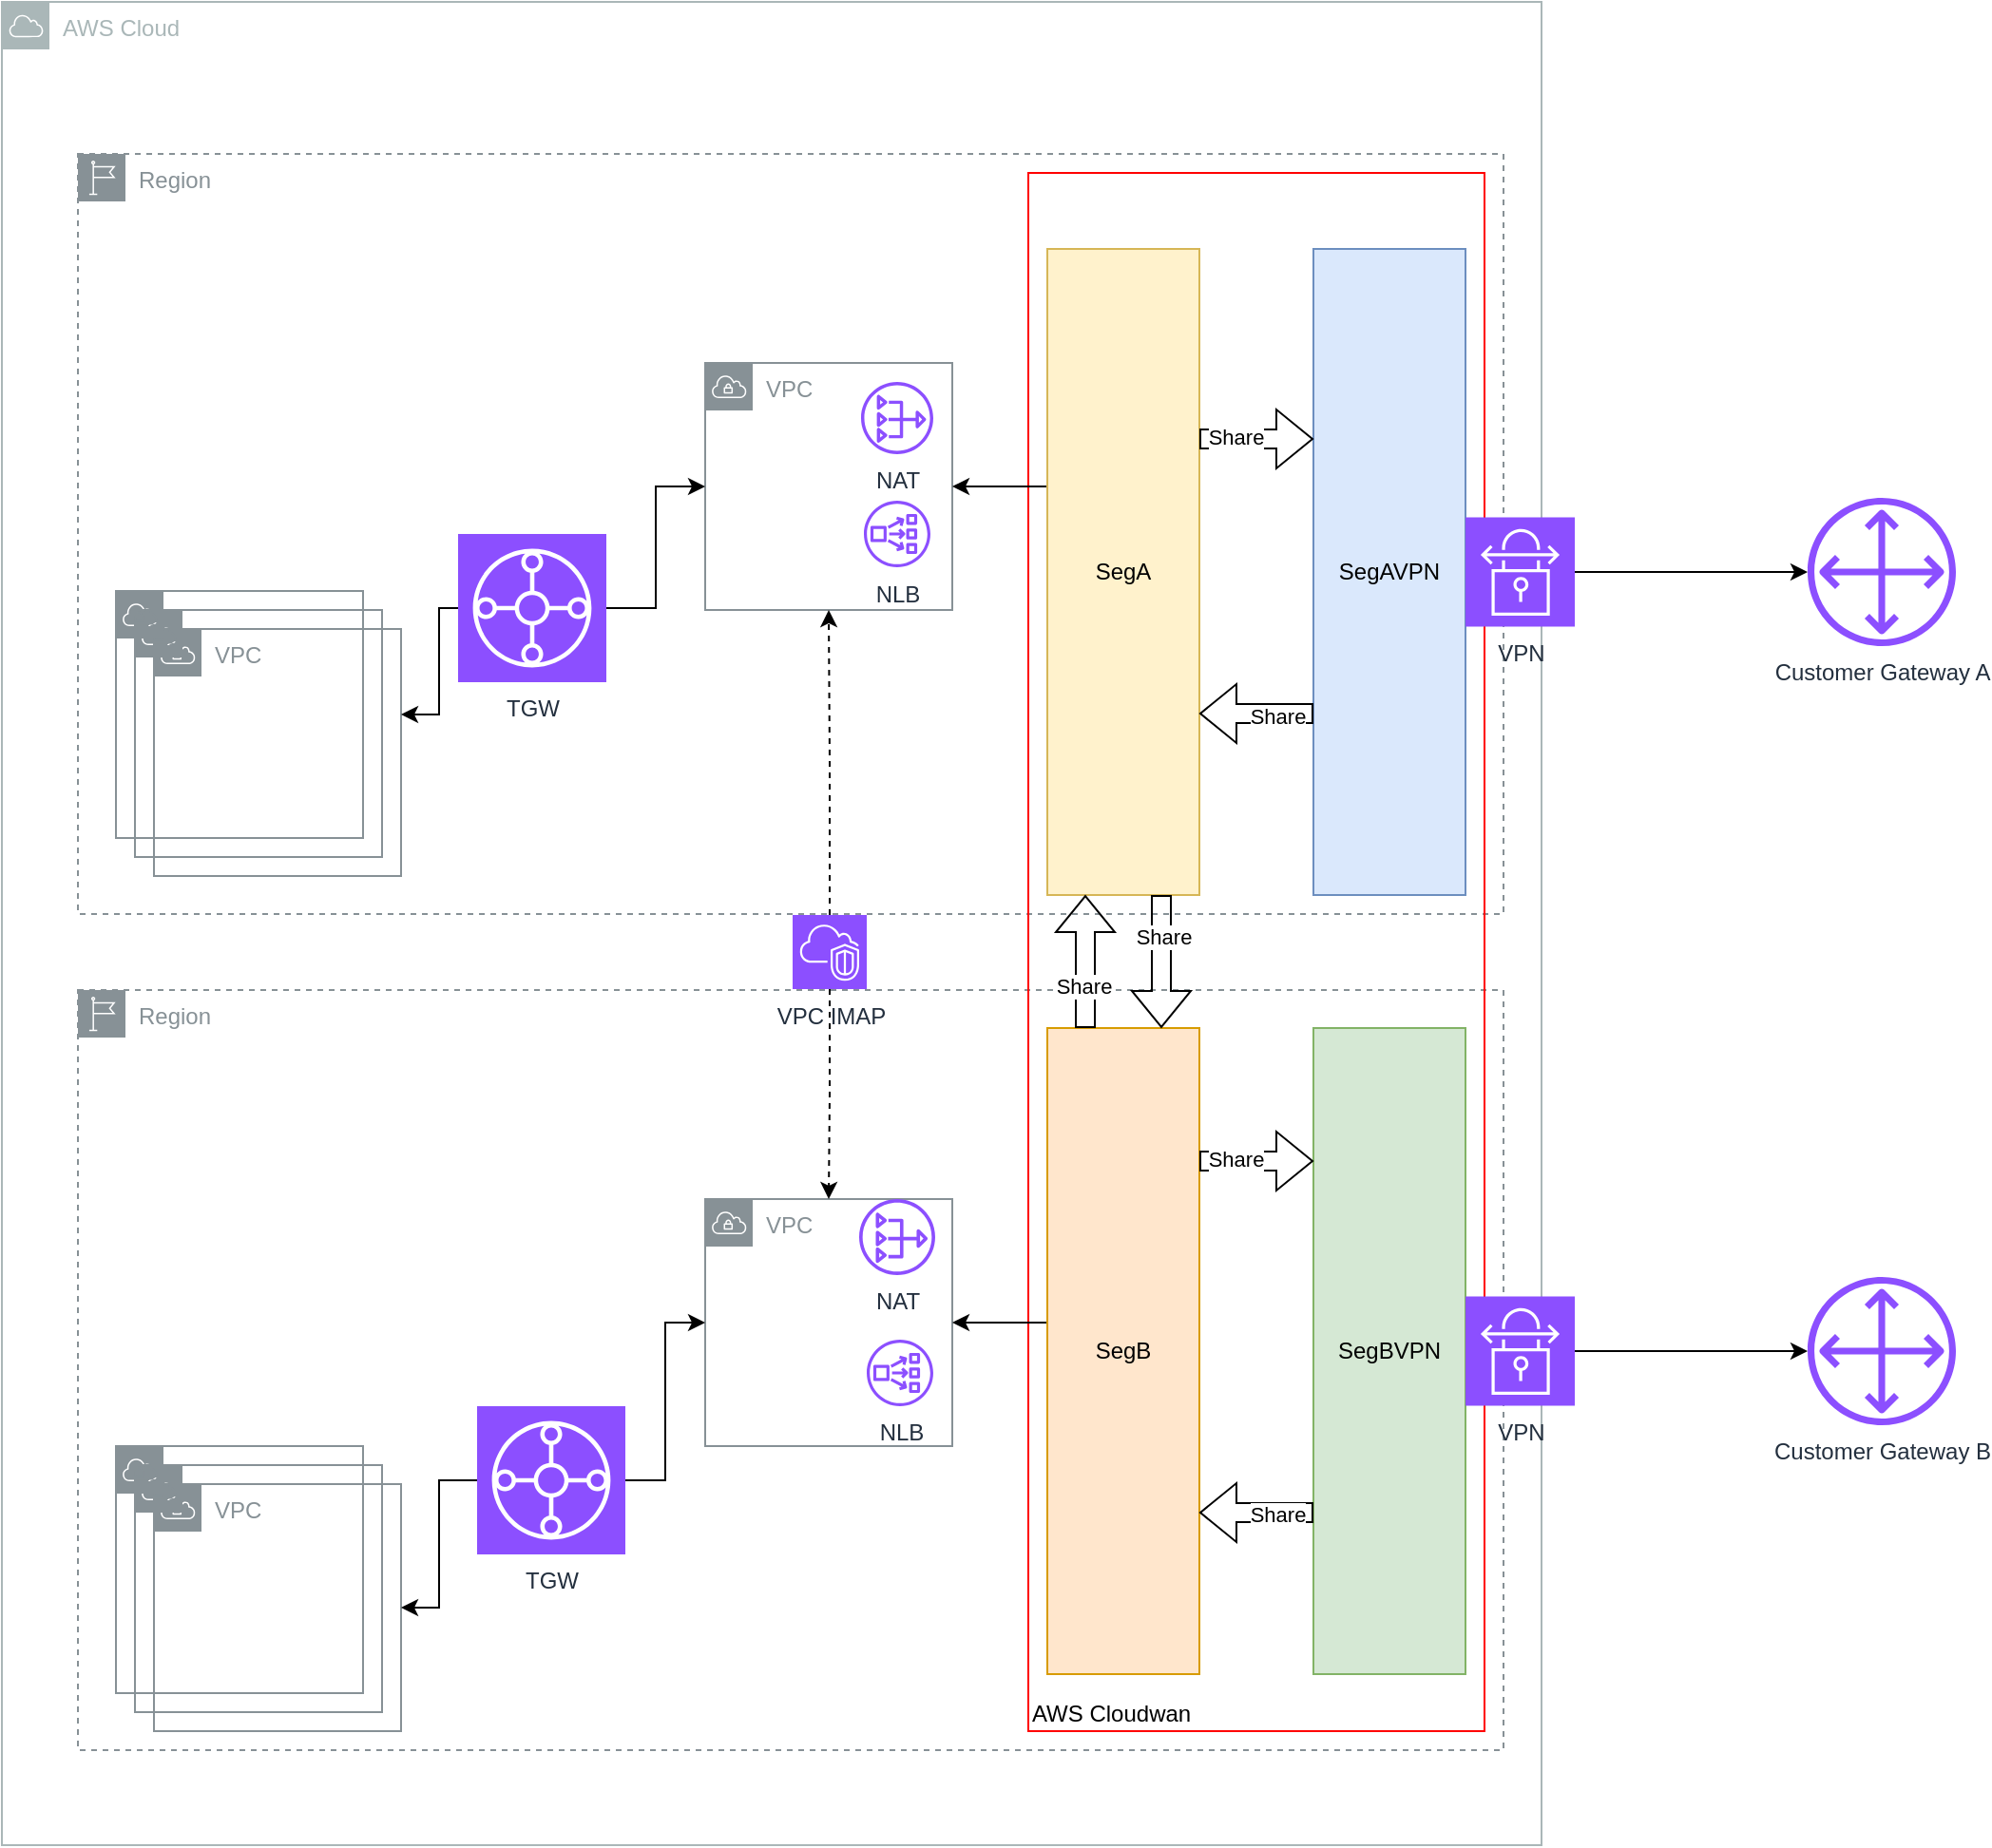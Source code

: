 <mxfile version="21.7.4" type="device" pages="5">
  <diagram name="Page-1" id="LH-2QtWnMyEiQfE1eo19">
    <mxGraphModel dx="3354" dy="1902" grid="1" gridSize="10" guides="1" tooltips="1" connect="1" arrows="1" fold="1" page="1" pageScale="1" pageWidth="1654" pageHeight="1169" math="0" shadow="0">
      <root>
        <mxCell id="0" />
        <mxCell id="1" parent="0" />
        <mxCell id="suPIvJtQvKfvRBgl1SGr-1" value="AWS Cloud" style="sketch=0;outlineConnect=0;gradientColor=none;html=1;whiteSpace=wrap;fontSize=12;fontStyle=0;shape=mxgraph.aws4.group;grIcon=mxgraph.aws4.group_aws_cloud;strokeColor=#AAB7B8;fillColor=none;verticalAlign=top;align=left;spacingLeft=30;fontColor=#AAB7B8;dashed=0;" parent="1" vertex="1">
          <mxGeometry x="120" y="120" width="810" height="970" as="geometry" />
        </mxCell>
        <mxCell id="suPIvJtQvKfvRBgl1SGr-2" value="Region" style="sketch=0;outlineConnect=0;gradientColor=none;html=1;whiteSpace=wrap;fontSize=12;fontStyle=0;shape=mxgraph.aws4.group;grIcon=mxgraph.aws4.group_region;strokeColor=#879196;fillColor=none;verticalAlign=top;align=left;spacingLeft=30;fontColor=#879196;dashed=1;" parent="1" vertex="1">
          <mxGeometry x="160" y="200" width="750" height="400" as="geometry" />
        </mxCell>
        <mxCell id="suPIvJtQvKfvRBgl1SGr-3" value="Region" style="sketch=0;outlineConnect=0;gradientColor=none;html=1;whiteSpace=wrap;fontSize=12;fontStyle=0;shape=mxgraph.aws4.group;grIcon=mxgraph.aws4.group_region;strokeColor=#879196;fillColor=none;verticalAlign=top;align=left;spacingLeft=30;fontColor=#879196;dashed=1;" parent="1" vertex="1">
          <mxGeometry x="160" y="640" width="750" height="400" as="geometry" />
        </mxCell>
        <mxCell id="suPIvJtQvKfvRBgl1SGr-9" value="VPC" style="sketch=0;outlineConnect=0;gradientColor=none;html=1;whiteSpace=wrap;fontSize=12;fontStyle=0;shape=mxgraph.aws4.group;grIcon=mxgraph.aws4.group_vpc;strokeColor=#879196;fillColor=none;verticalAlign=top;align=left;spacingLeft=30;fontColor=#879196;dashed=0;" parent="1" vertex="1">
          <mxGeometry x="200" y="450" width="130" height="130" as="geometry" />
        </mxCell>
        <mxCell id="suPIvJtQvKfvRBgl1SGr-10" value="" style="sketch=0;outlineConnect=0;gradientColor=none;html=1;whiteSpace=wrap;fontSize=12;fontStyle=0;shape=mxgraph.aws4.group;grIcon=mxgraph.aws4.group_vpc;strokeColor=#879196;fillColor=none;verticalAlign=top;align=left;spacingLeft=30;fontColor=#879196;dashed=0;" parent="1" vertex="1">
          <mxGeometry x="190" y="440" width="130" height="130" as="geometry" />
        </mxCell>
        <mxCell id="suPIvJtQvKfvRBgl1SGr-11" value="" style="sketch=0;outlineConnect=0;gradientColor=none;html=1;whiteSpace=wrap;fontSize=12;fontStyle=0;shape=mxgraph.aws4.group;grIcon=mxgraph.aws4.group_vpc;strokeColor=#879196;fillColor=none;verticalAlign=top;align=left;spacingLeft=30;fontColor=#879196;dashed=0;" parent="1" vertex="1">
          <mxGeometry x="180" y="430" width="130" height="130" as="geometry" />
        </mxCell>
        <mxCell id="suPIvJtQvKfvRBgl1SGr-12" value="VPC" style="sketch=0;outlineConnect=0;gradientColor=none;html=1;whiteSpace=wrap;fontSize=12;fontStyle=0;shape=mxgraph.aws4.group;grIcon=mxgraph.aws4.group_vpc;strokeColor=#879196;fillColor=none;verticalAlign=top;align=left;spacingLeft=30;fontColor=#879196;dashed=0;" parent="1" vertex="1">
          <mxGeometry x="200" y="900" width="130" height="130" as="geometry" />
        </mxCell>
        <mxCell id="suPIvJtQvKfvRBgl1SGr-13" value="" style="sketch=0;outlineConnect=0;gradientColor=none;html=1;whiteSpace=wrap;fontSize=12;fontStyle=0;shape=mxgraph.aws4.group;grIcon=mxgraph.aws4.group_vpc;strokeColor=#879196;fillColor=none;verticalAlign=top;align=left;spacingLeft=30;fontColor=#879196;dashed=0;" parent="1" vertex="1">
          <mxGeometry x="190" y="890" width="130" height="130" as="geometry" />
        </mxCell>
        <mxCell id="suPIvJtQvKfvRBgl1SGr-14" value="" style="sketch=0;outlineConnect=0;gradientColor=none;html=1;whiteSpace=wrap;fontSize=12;fontStyle=0;shape=mxgraph.aws4.group;grIcon=mxgraph.aws4.group_vpc;strokeColor=#879196;fillColor=none;verticalAlign=top;align=left;spacingLeft=30;fontColor=#879196;dashed=0;" parent="1" vertex="1">
          <mxGeometry x="180" y="880" width="130" height="130" as="geometry" />
        </mxCell>
        <mxCell id="suPIvJtQvKfvRBgl1SGr-16" value="VPC" style="sketch=0;outlineConnect=0;gradientColor=none;html=1;whiteSpace=wrap;fontSize=12;fontStyle=0;shape=mxgraph.aws4.group;grIcon=mxgraph.aws4.group_vpc;strokeColor=#879196;fillColor=none;verticalAlign=top;align=left;spacingLeft=30;fontColor=#879196;dashed=0;" parent="1" vertex="1">
          <mxGeometry x="490" y="310" width="130" height="130" as="geometry" />
        </mxCell>
        <mxCell id="suPIvJtQvKfvRBgl1SGr-17" value="VPC" style="sketch=0;outlineConnect=0;gradientColor=none;html=1;whiteSpace=wrap;fontSize=12;fontStyle=0;shape=mxgraph.aws4.group;grIcon=mxgraph.aws4.group_vpc;strokeColor=#879196;fillColor=none;verticalAlign=top;align=left;spacingLeft=30;fontColor=#879196;dashed=0;" parent="1" vertex="1">
          <mxGeometry x="490" y="750" width="130" height="130" as="geometry" />
        </mxCell>
        <mxCell id="suPIvJtQvKfvRBgl1SGr-19" value="NAT" style="sketch=0;outlineConnect=0;fontColor=#232F3E;gradientColor=none;fillColor=#8C4FFF;strokeColor=none;dashed=0;verticalLabelPosition=bottom;verticalAlign=top;align=center;html=1;fontSize=12;fontStyle=0;aspect=fixed;pointerEvents=1;shape=mxgraph.aws4.nat_gateway;" parent="1" vertex="1">
          <mxGeometry x="571" y="750" width="40" height="40" as="geometry" />
        </mxCell>
        <mxCell id="suPIvJtQvKfvRBgl1SGr-20" value="NAT" style="sketch=0;outlineConnect=0;fontColor=#232F3E;gradientColor=none;fillColor=#8C4FFF;strokeColor=none;dashed=0;verticalLabelPosition=bottom;verticalAlign=top;align=center;html=1;fontSize=12;fontStyle=0;aspect=fixed;pointerEvents=1;shape=mxgraph.aws4.nat_gateway;" parent="1" vertex="1">
          <mxGeometry x="572" y="320" width="38" height="38" as="geometry" />
        </mxCell>
        <mxCell id="suPIvJtQvKfvRBgl1SGr-22" style="edgeStyle=orthogonalEdgeStyle;rounded=0;orthogonalLoop=1;jettySize=auto;html=1;" parent="1" source="suPIvJtQvKfvRBgl1SGr-21" target="suPIvJtQvKfvRBgl1SGr-9" edge="1">
          <mxGeometry relative="1" as="geometry">
            <Array as="points">
              <mxPoint x="350" y="439" />
              <mxPoint x="350" y="495" />
            </Array>
          </mxGeometry>
        </mxCell>
        <mxCell id="suPIvJtQvKfvRBgl1SGr-23" style="edgeStyle=orthogonalEdgeStyle;rounded=0;orthogonalLoop=1;jettySize=auto;html=1;" parent="1" source="suPIvJtQvKfvRBgl1SGr-21" target="suPIvJtQvKfvRBgl1SGr-16" edge="1">
          <mxGeometry relative="1" as="geometry" />
        </mxCell>
        <mxCell id="suPIvJtQvKfvRBgl1SGr-21" value="TGW" style="sketch=0;points=[[0,0,0],[0.25,0,0],[0.5,0,0],[0.75,0,0],[1,0,0],[0,1,0],[0.25,1,0],[0.5,1,0],[0.75,1,0],[1,1,0],[0,0.25,0],[0,0.5,0],[0,0.75,0],[1,0.25,0],[1,0.5,0],[1,0.75,0]];outlineConnect=0;fontColor=#232F3E;fillColor=#8C4FFF;strokeColor=#ffffff;dashed=0;verticalLabelPosition=bottom;verticalAlign=top;align=center;html=1;fontSize=12;fontStyle=0;aspect=fixed;shape=mxgraph.aws4.resourceIcon;resIcon=mxgraph.aws4.transit_gateway;" parent="1" vertex="1">
          <mxGeometry x="360" y="400" width="78" height="78" as="geometry" />
        </mxCell>
        <mxCell id="suPIvJtQvKfvRBgl1SGr-25" style="edgeStyle=orthogonalEdgeStyle;rounded=0;orthogonalLoop=1;jettySize=auto;html=1;" parent="1" source="suPIvJtQvKfvRBgl1SGr-24" target="suPIvJtQvKfvRBgl1SGr-12" edge="1">
          <mxGeometry relative="1" as="geometry" />
        </mxCell>
        <mxCell id="suPIvJtQvKfvRBgl1SGr-26" style="edgeStyle=orthogonalEdgeStyle;rounded=0;orthogonalLoop=1;jettySize=auto;html=1;" parent="1" source="suPIvJtQvKfvRBgl1SGr-24" target="suPIvJtQvKfvRBgl1SGr-17" edge="1">
          <mxGeometry relative="1" as="geometry" />
        </mxCell>
        <mxCell id="suPIvJtQvKfvRBgl1SGr-24" value="TGW" style="sketch=0;points=[[0,0,0],[0.25,0,0],[0.5,0,0],[0.75,0,0],[1,0,0],[0,1,0],[0.25,1,0],[0.5,1,0],[0.75,1,0],[1,1,0],[0,0.25,0],[0,0.5,0],[0,0.75,0],[1,0.25,0],[1,0.5,0],[1,0.75,0]];outlineConnect=0;fontColor=#232F3E;fillColor=#8C4FFF;strokeColor=#ffffff;dashed=0;verticalLabelPosition=bottom;verticalAlign=top;align=center;html=1;fontSize=12;fontStyle=0;aspect=fixed;shape=mxgraph.aws4.resourceIcon;resIcon=mxgraph.aws4.transit_gateway;" parent="1" vertex="1">
          <mxGeometry x="370" y="859" width="78" height="78" as="geometry" />
        </mxCell>
        <mxCell id="suPIvJtQvKfvRBgl1SGr-27" value="NLB" style="sketch=0;outlineConnect=0;fontColor=#232F3E;gradientColor=none;fillColor=#8C4FFF;strokeColor=none;dashed=0;verticalLabelPosition=bottom;verticalAlign=top;align=center;html=1;fontSize=12;fontStyle=0;aspect=fixed;pointerEvents=1;shape=mxgraph.aws4.network_load_balancer;" parent="1" vertex="1">
          <mxGeometry x="575" y="824" width="35" height="35" as="geometry" />
        </mxCell>
        <mxCell id="suPIvJtQvKfvRBgl1SGr-28" value="NLB" style="sketch=0;outlineConnect=0;fontColor=#232F3E;gradientColor=none;fillColor=#8C4FFF;strokeColor=none;dashed=0;verticalLabelPosition=bottom;verticalAlign=top;align=center;html=1;fontSize=12;fontStyle=0;aspect=fixed;pointerEvents=1;shape=mxgraph.aws4.network_load_balancer;" parent="1" vertex="1">
          <mxGeometry x="573.5" y="382.5" width="35" height="35" as="geometry" />
        </mxCell>
        <mxCell id="suPIvJtQvKfvRBgl1SGr-29" value="AWS Cloudwan" style="rounded=0;whiteSpace=wrap;html=1;align=left;imageVerticalAlign=middle;verticalAlign=bottom;fillColor=none;strokeColor=#ff0000;" parent="1" vertex="1">
          <mxGeometry x="660" y="210" width="240" height="820" as="geometry" />
        </mxCell>
        <mxCell id="suPIvJtQvKfvRBgl1SGr-58" style="edgeStyle=orthogonalEdgeStyle;rounded=0;orthogonalLoop=1;jettySize=auto;html=1;" parent="1" source="suPIvJtQvKfvRBgl1SGr-39" target="suPIvJtQvKfvRBgl1SGr-16" edge="1">
          <mxGeometry relative="1" as="geometry">
            <Array as="points">
              <mxPoint x="660" y="375" />
              <mxPoint x="660" y="375" />
            </Array>
          </mxGeometry>
        </mxCell>
        <mxCell id="suPIvJtQvKfvRBgl1SGr-39" value="SegA" style="rounded=0;whiteSpace=wrap;html=1;fillColor=#fff2cc;strokeColor=#d6b656;" parent="1" vertex="1">
          <mxGeometry x="670" y="250" width="80" height="340" as="geometry" />
        </mxCell>
        <mxCell id="suPIvJtQvKfvRBgl1SGr-57" style="edgeStyle=orthogonalEdgeStyle;rounded=0;orthogonalLoop=1;jettySize=auto;html=1;" parent="1" source="suPIvJtQvKfvRBgl1SGr-40" target="suPIvJtQvKfvRBgl1SGr-17" edge="1">
          <mxGeometry relative="1" as="geometry">
            <Array as="points">
              <mxPoint x="660" y="815" />
              <mxPoint x="660" y="815" />
            </Array>
          </mxGeometry>
        </mxCell>
        <mxCell id="suPIvJtQvKfvRBgl1SGr-40" value="SegB" style="rounded=0;whiteSpace=wrap;html=1;fillColor=#ffe6cc;strokeColor=#d79b00;" parent="1" vertex="1">
          <mxGeometry x="670" y="660" width="80" height="340" as="geometry" />
        </mxCell>
        <mxCell id="suPIvJtQvKfvRBgl1SGr-41" value="SegBVPN" style="rounded=0;whiteSpace=wrap;html=1;fillColor=#d5e8d4;strokeColor=#82b366;" parent="1" vertex="1">
          <mxGeometry x="810" y="660" width="80" height="340" as="geometry" />
        </mxCell>
        <mxCell id="suPIvJtQvKfvRBgl1SGr-42" value="SegAVPN" style="rounded=0;whiteSpace=wrap;html=1;fillColor=#dae8fc;strokeColor=#6c8ebf;" parent="1" vertex="1">
          <mxGeometry x="810" y="250" width="80" height="340" as="geometry" />
        </mxCell>
        <mxCell id="suPIvJtQvKfvRBgl1SGr-43" value="" style="shape=flexArrow;endArrow=classic;html=1;rounded=0;" parent="1" edge="1">
          <mxGeometry width="50" height="50" relative="1" as="geometry">
            <mxPoint x="750" y="350" as="sourcePoint" />
            <mxPoint x="810" y="350" as="targetPoint" />
          </mxGeometry>
        </mxCell>
        <mxCell id="suPIvJtQvKfvRBgl1SGr-44" value="Share" style="edgeLabel;html=1;align=center;verticalAlign=middle;resizable=0;points=[];" parent="suPIvJtQvKfvRBgl1SGr-43" vertex="1" connectable="0">
          <mxGeometry x="-0.372" y="1" relative="1" as="geometry">
            <mxPoint as="offset" />
          </mxGeometry>
        </mxCell>
        <mxCell id="suPIvJtQvKfvRBgl1SGr-47" value="" style="shape=flexArrow;endArrow=classic;html=1;rounded=0;" parent="1" edge="1">
          <mxGeometry width="50" height="50" relative="1" as="geometry">
            <mxPoint x="750" y="730" as="sourcePoint" />
            <mxPoint x="810" y="730" as="targetPoint" />
          </mxGeometry>
        </mxCell>
        <mxCell id="suPIvJtQvKfvRBgl1SGr-48" value="Share" style="edgeLabel;html=1;align=center;verticalAlign=middle;resizable=0;points=[];" parent="suPIvJtQvKfvRBgl1SGr-47" vertex="1" connectable="0">
          <mxGeometry x="-0.372" y="1" relative="1" as="geometry">
            <mxPoint as="offset" />
          </mxGeometry>
        </mxCell>
        <mxCell id="suPIvJtQvKfvRBgl1SGr-49" value="" style="shape=flexArrow;endArrow=classic;html=1;rounded=0;entryX=0.25;entryY=1;entryDx=0;entryDy=0;" parent="1" target="suPIvJtQvKfvRBgl1SGr-39" edge="1">
          <mxGeometry width="50" height="50" relative="1" as="geometry">
            <mxPoint x="690" y="660" as="sourcePoint" />
            <mxPoint x="690" y="610" as="targetPoint" />
          </mxGeometry>
        </mxCell>
        <mxCell id="suPIvJtQvKfvRBgl1SGr-50" value="Share" style="edgeLabel;html=1;align=center;verticalAlign=middle;resizable=0;points=[];" parent="suPIvJtQvKfvRBgl1SGr-49" vertex="1" connectable="0">
          <mxGeometry x="-0.372" y="1" relative="1" as="geometry">
            <mxPoint as="offset" />
          </mxGeometry>
        </mxCell>
        <mxCell id="suPIvJtQvKfvRBgl1SGr-51" value="" style="shape=flexArrow;endArrow=classic;html=1;rounded=0;exitX=0.75;exitY=1;exitDx=0;exitDy=0;entryX=0.75;entryY=0;entryDx=0;entryDy=0;" parent="1" source="suPIvJtQvKfvRBgl1SGr-39" target="suPIvJtQvKfvRBgl1SGr-40" edge="1">
          <mxGeometry width="50" height="50" relative="1" as="geometry">
            <mxPoint x="730" y="600" as="sourcePoint" />
            <mxPoint x="730" y="640" as="targetPoint" />
          </mxGeometry>
        </mxCell>
        <mxCell id="suPIvJtQvKfvRBgl1SGr-52" value="Share" style="edgeLabel;html=1;align=center;verticalAlign=middle;resizable=0;points=[];" parent="suPIvJtQvKfvRBgl1SGr-51" vertex="1" connectable="0">
          <mxGeometry x="-0.372" y="1" relative="1" as="geometry">
            <mxPoint as="offset" />
          </mxGeometry>
        </mxCell>
        <mxCell id="suPIvJtQvKfvRBgl1SGr-53" value="" style="shape=flexArrow;endArrow=classic;html=1;rounded=0;entryX=1;entryY=0.75;entryDx=0;entryDy=0;exitX=0;exitY=0.75;exitDx=0;exitDy=0;" parent="1" source="suPIvJtQvKfvRBgl1SGr-41" target="suPIvJtQvKfvRBgl1SGr-40" edge="1">
          <mxGeometry width="50" height="50" relative="1" as="geometry">
            <mxPoint x="760" y="740" as="sourcePoint" />
            <mxPoint x="820" y="740" as="targetPoint" />
          </mxGeometry>
        </mxCell>
        <mxCell id="suPIvJtQvKfvRBgl1SGr-54" value="Share" style="edgeLabel;html=1;align=center;verticalAlign=middle;resizable=0;points=[];" parent="suPIvJtQvKfvRBgl1SGr-53" vertex="1" connectable="0">
          <mxGeometry x="-0.372" y="1" relative="1" as="geometry">
            <mxPoint as="offset" />
          </mxGeometry>
        </mxCell>
        <mxCell id="suPIvJtQvKfvRBgl1SGr-55" value="" style="shape=flexArrow;endArrow=classic;html=1;rounded=0;entryX=1;entryY=0.75;entryDx=0;entryDy=0;exitX=0;exitY=0.75;exitDx=0;exitDy=0;" parent="1" edge="1">
          <mxGeometry width="50" height="50" relative="1" as="geometry">
            <mxPoint x="810" y="494.5" as="sourcePoint" />
            <mxPoint x="750" y="494.5" as="targetPoint" />
          </mxGeometry>
        </mxCell>
        <mxCell id="suPIvJtQvKfvRBgl1SGr-56" value="Share" style="edgeLabel;html=1;align=center;verticalAlign=middle;resizable=0;points=[];" parent="suPIvJtQvKfvRBgl1SGr-55" vertex="1" connectable="0">
          <mxGeometry x="-0.372" y="1" relative="1" as="geometry">
            <mxPoint as="offset" />
          </mxGeometry>
        </mxCell>
        <mxCell id="suPIvJtQvKfvRBgl1SGr-59" value="Customer Gateway A" style="sketch=0;outlineConnect=0;fontColor=#232F3E;gradientColor=none;fillColor=#8C4FFF;strokeColor=none;dashed=0;verticalLabelPosition=bottom;verticalAlign=top;align=center;html=1;fontSize=12;fontStyle=0;aspect=fixed;pointerEvents=1;shape=mxgraph.aws4.customer_gateway;" parent="1" vertex="1">
          <mxGeometry x="1070" y="381" width="78" height="78" as="geometry" />
        </mxCell>
        <mxCell id="suPIvJtQvKfvRBgl1SGr-62" style="edgeStyle=orthogonalEdgeStyle;rounded=0;orthogonalLoop=1;jettySize=auto;html=1;entryX=1;entryY=0.5;entryDx=0;entryDy=0;startArrow=classic;startFill=1;endArrow=none;endFill=0;" parent="1" source="suPIvJtQvKfvRBgl1SGr-60" target="suPIvJtQvKfvRBgl1SGr-41" edge="1">
          <mxGeometry relative="1" as="geometry" />
        </mxCell>
        <mxCell id="suPIvJtQvKfvRBgl1SGr-60" value="Customer Gateway B" style="sketch=0;outlineConnect=0;fontColor=#232F3E;gradientColor=none;fillColor=#8C4FFF;strokeColor=none;dashed=0;verticalLabelPosition=bottom;verticalAlign=top;align=center;html=1;fontSize=12;fontStyle=0;aspect=fixed;pointerEvents=1;shape=mxgraph.aws4.customer_gateway;" parent="1" vertex="1">
          <mxGeometry x="1070" y="791" width="78" height="78" as="geometry" />
        </mxCell>
        <mxCell id="suPIvJtQvKfvRBgl1SGr-64" style="edgeStyle=orthogonalEdgeStyle;rounded=0;orthogonalLoop=1;jettySize=auto;html=1;dashed=1;" parent="1" source="suPIvJtQvKfvRBgl1SGr-63" target="suPIvJtQvKfvRBgl1SGr-16" edge="1">
          <mxGeometry relative="1" as="geometry" />
        </mxCell>
        <mxCell id="suPIvJtQvKfvRBgl1SGr-65" style="edgeStyle=orthogonalEdgeStyle;rounded=0;orthogonalLoop=1;jettySize=auto;html=1;dashed=1;" parent="1" source="suPIvJtQvKfvRBgl1SGr-63" target="suPIvJtQvKfvRBgl1SGr-17" edge="1">
          <mxGeometry relative="1" as="geometry" />
        </mxCell>
        <mxCell id="suPIvJtQvKfvRBgl1SGr-63" value="VPC IMAP" style="sketch=0;points=[[0,0,0],[0.25,0,0],[0.5,0,0],[0.75,0,0],[1,0,0],[0,1,0],[0.25,1,0],[0.5,1,0],[0.75,1,0],[1,1,0],[0,0.25,0],[0,0.5,0],[0,0.75,0],[1,0.25,0],[1,0.5,0],[1,0.75,0]];outlineConnect=0;fontColor=#232F3E;fillColor=#8C4FFF;strokeColor=#ffffff;dashed=0;verticalLabelPosition=bottom;verticalAlign=top;align=center;html=1;fontSize=12;fontStyle=0;aspect=fixed;shape=mxgraph.aws4.resourceIcon;resIcon=mxgraph.aws4.vpc;" parent="1" vertex="1">
          <mxGeometry x="536" y="600.5" width="39" height="39" as="geometry" />
        </mxCell>
        <mxCell id="suPIvJtQvKfvRBgl1SGr-70" value="" style="edgeStyle=orthogonalEdgeStyle;rounded=0;orthogonalLoop=1;jettySize=auto;html=1;endArrow=none;endFill=0;startArrow=classic;startFill=1;" parent="1" source="suPIvJtQvKfvRBgl1SGr-59" target="suPIvJtQvKfvRBgl1SGr-66" edge="1">
          <mxGeometry relative="1" as="geometry">
            <mxPoint x="1070" y="420" as="sourcePoint" />
            <mxPoint x="890" y="420" as="targetPoint" />
          </mxGeometry>
        </mxCell>
        <mxCell id="suPIvJtQvKfvRBgl1SGr-66" value="VPN" style="sketch=0;points=[[0,0,0],[0.25,0,0],[0.5,0,0],[0.75,0,0],[1,0,0],[0,1,0],[0.25,1,0],[0.5,1,0],[0.75,1,0],[1,1,0],[0,0.25,0],[0,0.5,0],[0,0.75,0],[1,0.25,0],[1,0.5,0],[1,0.75,0]];outlineConnect=0;fontColor=#232F3E;fillColor=#8C4FFF;strokeColor=#ffffff;dashed=0;verticalLabelPosition=bottom;verticalAlign=top;align=center;html=1;fontSize=12;fontStyle=0;aspect=fixed;shape=mxgraph.aws4.resourceIcon;resIcon=mxgraph.aws4.site_to_site_vpn;" parent="1" vertex="1">
          <mxGeometry x="890" y="391.25" width="57.5" height="57.5" as="geometry" />
        </mxCell>
        <mxCell id="suPIvJtQvKfvRBgl1SGr-71" value="VPN" style="sketch=0;points=[[0,0,0],[0.25,0,0],[0.5,0,0],[0.75,0,0],[1,0,0],[0,1,0],[0.25,1,0],[0.5,1,0],[0.75,1,0],[1,1,0],[0,0.25,0],[0,0.5,0],[0,0.75,0],[1,0.25,0],[1,0.5,0],[1,0.75,0]];outlineConnect=0;fontColor=#232F3E;fillColor=#8C4FFF;strokeColor=#ffffff;dashed=0;verticalLabelPosition=bottom;verticalAlign=top;align=center;html=1;fontSize=12;fontStyle=0;aspect=fixed;shape=mxgraph.aws4.resourceIcon;resIcon=mxgraph.aws4.site_to_site_vpn;" parent="1" vertex="1">
          <mxGeometry x="890" y="801.25" width="57.5" height="57.5" as="geometry" />
        </mxCell>
      </root>
    </mxGraphModel>
  </diagram>
  <diagram id="tnUpp_ComcGu2L_6FnrM" name="Page-2">
    <mxGraphModel dx="2484" dy="1409" grid="1" gridSize="10" guides="1" tooltips="1" connect="1" arrows="1" fold="1" page="1" pageScale="1" pageWidth="1654" pageHeight="1169" math="0" shadow="0">
      <root>
        <mxCell id="0" />
        <mxCell id="1" parent="0" />
        <mxCell id="022i_NWAXlzWO3NnTauV-1" value="AWS" style="whiteSpace=wrap;html=1;aspect=fixed;align=left;verticalAlign=top;spacingLeft=4;" vertex="1" parent="1">
          <mxGeometry x="320" y="200" width="480" height="480" as="geometry" />
        </mxCell>
        <mxCell id="022i_NWAXlzWO3NnTauV-13" value="CLOUWAN" style="rounded=1;whiteSpace=wrap;html=1;verticalAlign=top;" vertex="1" parent="1">
          <mxGeometry x="520" y="210" width="260" height="460" as="geometry" />
        </mxCell>
        <mxCell id="022i_NWAXlzWO3NnTauV-14" style="edgeStyle=orthogonalEdgeStyle;rounded=0;orthogonalLoop=1;jettySize=auto;html=1;startArrow=classic;startFill=1;" edge="1" parent="1" source="022i_NWAXlzWO3NnTauV-2" target="022i_NWAXlzWO3NnTauV-5">
          <mxGeometry relative="1" as="geometry" />
        </mxCell>
        <mxCell id="022i_NWAXlzWO3NnTauV-2" value="VPC" style="rounded=0;whiteSpace=wrap;html=1;fillColor=#dae8fc;strokeColor=#6c8ebf;" vertex="1" parent="1">
          <mxGeometry x="360" y="250" width="120" height="60" as="geometry" />
        </mxCell>
        <mxCell id="022i_NWAXlzWO3NnTauV-15" style="edgeStyle=orthogonalEdgeStyle;rounded=0;orthogonalLoop=1;jettySize=auto;html=1;startArrow=classic;startFill=1;" edge="1" parent="1" source="022i_NWAXlzWO3NnTauV-3" target="022i_NWAXlzWO3NnTauV-6">
          <mxGeometry relative="1" as="geometry" />
        </mxCell>
        <mxCell id="022i_NWAXlzWO3NnTauV-3" value="VPC" style="rounded=0;whiteSpace=wrap;html=1;fillColor=#f8cecc;strokeColor=#b85450;" vertex="1" parent="1">
          <mxGeometry x="360" y="410" width="120" height="60" as="geometry" />
        </mxCell>
        <mxCell id="022i_NWAXlzWO3NnTauV-16" style="edgeStyle=orthogonalEdgeStyle;rounded=0;orthogonalLoop=1;jettySize=auto;html=1;startArrow=classic;startFill=1;" edge="1" parent="1" source="022i_NWAXlzWO3NnTauV-4" target="022i_NWAXlzWO3NnTauV-7">
          <mxGeometry relative="1" as="geometry" />
        </mxCell>
        <mxCell id="022i_NWAXlzWO3NnTauV-4" value="VPC" style="rounded=0;whiteSpace=wrap;html=1;fillColor=#d5e8d4;strokeColor=#82b366;" vertex="1" parent="1">
          <mxGeometry x="360" y="580" width="120" height="60" as="geometry" />
        </mxCell>
        <mxCell id="022i_NWAXlzWO3NnTauV-17" style="edgeStyle=orthogonalEdgeStyle;rounded=0;orthogonalLoop=1;jettySize=auto;html=1;entryX=0.5;entryY=0;entryDx=0;entryDy=0;startArrow=classic;startFill=1;strokeColor=#ff0000;" edge="1" parent="1" source="022i_NWAXlzWO3NnTauV-5" target="022i_NWAXlzWO3NnTauV-6">
          <mxGeometry relative="1" as="geometry" />
        </mxCell>
        <mxCell id="0qmGjs2bfvgadz4yQ3lC-1" value="Share " style="edgeLabel;html=1;align=center;verticalAlign=middle;resizable=0;points=[];" vertex="1" connectable="0" parent="022i_NWAXlzWO3NnTauV-17">
          <mxGeometry x="0.143" y="4" relative="1" as="geometry">
            <mxPoint as="offset" />
          </mxGeometry>
        </mxCell>
        <mxCell id="022i_NWAXlzWO3NnTauV-5" value="SegA" style="rounded=0;whiteSpace=wrap;html=1;fillColor=#dae8fc;strokeColor=#6c8ebf;opacity=50;" vertex="1" parent="1">
          <mxGeometry x="540" y="250" width="100" height="60" as="geometry" />
        </mxCell>
        <mxCell id="022i_NWAXlzWO3NnTauV-6" value="SegB" style="rounded=0;whiteSpace=wrap;html=1;fillColor=#f8cecc;strokeColor=#b85450;opacity=50;" vertex="1" parent="1">
          <mxGeometry x="540" y="410" width="100" height="60" as="geometry" />
        </mxCell>
        <mxCell id="022i_NWAXlzWO3NnTauV-7" value="SegC" style="rounded=0;whiteSpace=wrap;html=1;fillColor=#d5e8d4;strokeColor=#82b366;opacity=50;" vertex="1" parent="1">
          <mxGeometry x="540" y="580" width="100" height="60" as="geometry" />
        </mxCell>
        <mxCell id="022i_NWAXlzWO3NnTauV-9" value="SegAVPN" style="rounded=0;whiteSpace=wrap;html=1;opacity=50;fillColor=#dae8fc;strokeColor=#6c8ebf;" vertex="1" parent="1">
          <mxGeometry x="670" y="250" width="100" height="60" as="geometry" />
        </mxCell>
        <mxCell id="022i_NWAXlzWO3NnTauV-10" value="SegBVPN" style="rounded=0;whiteSpace=wrap;html=1;fillColor=#f8cecc;strokeColor=#b85450;opacity=50;" vertex="1" parent="1">
          <mxGeometry x="670" y="410" width="100" height="60" as="geometry" />
        </mxCell>
        <mxCell id="022i_NWAXlzWO3NnTauV-11" value="SegCVPN" style="rounded=0;whiteSpace=wrap;html=1;fillColor=#d5e8d4;strokeColor=#82b366;opacity=50;" vertex="1" parent="1">
          <mxGeometry x="670" y="580" width="100" height="60" as="geometry" />
        </mxCell>
        <mxCell id="022i_NWAXlzWO3NnTauV-18" style="edgeStyle=orthogonalEdgeStyle;rounded=0;orthogonalLoop=1;jettySize=auto;html=1;entryX=0.5;entryY=0;entryDx=0;entryDy=0;startArrow=classic;startFill=1;strokeColor=#ff0000;" edge="1" parent="1" target="022i_NWAXlzWO3NnTauV-7">
          <mxGeometry relative="1" as="geometry">
            <mxPoint x="589.5" y="470" as="sourcePoint" />
            <mxPoint x="589.5" y="570" as="targetPoint" />
          </mxGeometry>
        </mxCell>
        <mxCell id="0qmGjs2bfvgadz4yQ3lC-2" value="Share" style="edgeLabel;html=1;align=center;verticalAlign=middle;resizable=0;points=[];" vertex="1" connectable="0" parent="022i_NWAXlzWO3NnTauV-18">
          <mxGeometry x="-0.108" y="5" relative="1" as="geometry">
            <mxPoint as="offset" />
          </mxGeometry>
        </mxCell>
        <mxCell id="022i_NWAXlzWO3NnTauV-19" style="edgeStyle=orthogonalEdgeStyle;rounded=0;orthogonalLoop=1;jettySize=auto;html=1;startArrow=classic;startFill=1;strokeColor=#ff0000;" edge="1" parent="1" target="022i_NWAXlzWO3NnTauV-9">
          <mxGeometry relative="1" as="geometry">
            <mxPoint x="639" y="280" as="sourcePoint" />
            <mxPoint x="639" y="380" as="targetPoint" />
          </mxGeometry>
        </mxCell>
        <mxCell id="022i_NWAXlzWO3NnTauV-20" style="edgeStyle=orthogonalEdgeStyle;rounded=0;orthogonalLoop=1;jettySize=auto;html=1;startArrow=classic;startFill=1;strokeColor=#ff0000;" edge="1" parent="1">
          <mxGeometry relative="1" as="geometry">
            <mxPoint x="640" y="439.86" as="sourcePoint" />
            <mxPoint x="671" y="439.86" as="targetPoint" />
          </mxGeometry>
        </mxCell>
        <mxCell id="022i_NWAXlzWO3NnTauV-22" style="edgeStyle=orthogonalEdgeStyle;rounded=0;orthogonalLoop=1;jettySize=auto;html=1;startArrow=classic;startFill=1;strokeColor=#ff0000;" edge="1" parent="1">
          <mxGeometry relative="1" as="geometry">
            <mxPoint x="640" y="609.86" as="sourcePoint" />
            <mxPoint x="671" y="609.86" as="targetPoint" />
          </mxGeometry>
        </mxCell>
        <mxCell id="022i_NWAXlzWO3NnTauV-24" value="OnPREM" style="rounded=0;whiteSpace=wrap;html=1;verticalAlign=top;align=left;" vertex="1" parent="1">
          <mxGeometry x="880" y="200" width="120" height="480" as="geometry" />
        </mxCell>
        <mxCell id="022i_NWAXlzWO3NnTauV-25" value="" style="shape=flexArrow;endArrow=classic;startArrow=classic;html=1;rounded=0;entryX=0.002;entryY=0.166;entryDx=0;entryDy=0;entryPerimeter=0;" edge="1" parent="1" target="022i_NWAXlzWO3NnTauV-24">
          <mxGeometry width="100" height="100" relative="1" as="geometry">
            <mxPoint x="770" y="280" as="sourcePoint" />
            <mxPoint x="870" y="180" as="targetPoint" />
          </mxGeometry>
        </mxCell>
        <mxCell id="022i_NWAXlzWO3NnTauV-27" value="VPN" style="edgeLabel;html=1;align=center;verticalAlign=middle;resizable=0;points=[];" vertex="1" connectable="0" parent="022i_NWAXlzWO3NnTauV-25">
          <mxGeometry x="-0.035" y="5" relative="1" as="geometry">
            <mxPoint as="offset" />
          </mxGeometry>
        </mxCell>
        <mxCell id="022i_NWAXlzWO3NnTauV-28" value="" style="shape=flexArrow;endArrow=classic;startArrow=classic;html=1;rounded=0;entryX=0.002;entryY=0.166;entryDx=0;entryDy=0;entryPerimeter=0;" edge="1" parent="1">
          <mxGeometry width="100" height="100" relative="1" as="geometry">
            <mxPoint x="770" y="439.63" as="sourcePoint" />
            <mxPoint x="880" y="439.63" as="targetPoint" />
          </mxGeometry>
        </mxCell>
        <mxCell id="022i_NWAXlzWO3NnTauV-29" value="VPN" style="edgeLabel;html=1;align=center;verticalAlign=middle;resizable=0;points=[];" vertex="1" connectable="0" parent="022i_NWAXlzWO3NnTauV-28">
          <mxGeometry x="-0.035" y="5" relative="1" as="geometry">
            <mxPoint as="offset" />
          </mxGeometry>
        </mxCell>
        <mxCell id="022i_NWAXlzWO3NnTauV-30" value="" style="shape=flexArrow;endArrow=classic;startArrow=classic;html=1;rounded=0;entryX=0.002;entryY=0.166;entryDx=0;entryDy=0;entryPerimeter=0;" edge="1" parent="1">
          <mxGeometry width="100" height="100" relative="1" as="geometry">
            <mxPoint x="770" y="609.63" as="sourcePoint" />
            <mxPoint x="880" y="609.63" as="targetPoint" />
          </mxGeometry>
        </mxCell>
        <mxCell id="022i_NWAXlzWO3NnTauV-31" value="VPN" style="edgeLabel;html=1;align=center;verticalAlign=middle;resizable=0;points=[];" vertex="1" connectable="0" parent="022i_NWAXlzWO3NnTauV-30">
          <mxGeometry x="-0.035" y="5" relative="1" as="geometry">
            <mxPoint as="offset" />
          </mxGeometry>
        </mxCell>
      </root>
    </mxGraphModel>
  </diagram>
  <diagram id="sKVZP5dr6XOM8Hn-tMJg" name="Page-3">
    <mxGraphModel dx="2096" dy="1189" grid="1" gridSize="10" guides="1" tooltips="1" connect="1" arrows="1" fold="1" page="1" pageScale="1" pageWidth="1654" pageHeight="1169" math="0" shadow="0">
      <root>
        <mxCell id="0" />
        <mxCell id="1" parent="0" />
        <mxCell id="ELkXR98ZMJbfR8ZKuONg-1" value="AWS" style="whiteSpace=wrap;html=1;aspect=fixed;align=left;verticalAlign=top;spacingLeft=4;" vertex="1" parent="1">
          <mxGeometry x="320" y="200" width="480" height="480" as="geometry" />
        </mxCell>
        <mxCell id="ELkXR98ZMJbfR8ZKuONg-2" value="CLOUWAN" style="rounded=1;whiteSpace=wrap;html=1;verticalAlign=top;" vertex="1" parent="1">
          <mxGeometry x="520" y="210" width="260" height="460" as="geometry" />
        </mxCell>
        <mxCell id="ELkXR98ZMJbfR8ZKuONg-4" value="Affiliate A" style="rounded=0;whiteSpace=wrap;html=1;fillColor=#dae8fc;strokeColor=#6c8ebf;" vertex="1" parent="1">
          <mxGeometry x="360" y="250" width="120" height="60" as="geometry" />
        </mxCell>
        <mxCell id="ELkXR98ZMJbfR8ZKuONg-6" value="Affiliate A" style="rounded=0;whiteSpace=wrap;html=1;fillColor=#f8cecc;strokeColor=#b85450;" vertex="1" parent="1">
          <mxGeometry x="360" y="410" width="120" height="60" as="geometry" />
        </mxCell>
        <mxCell id="ELkXR98ZMJbfR8ZKuONg-8" value="Affiliate A" style="rounded=0;whiteSpace=wrap;html=1;fillColor=#d5e8d4;strokeColor=#82b366;" vertex="1" parent="1">
          <mxGeometry x="360" y="580" width="120" height="60" as="geometry" />
        </mxCell>
        <mxCell id="ELkXR98ZMJbfR8ZKuONg-22" value="OnPREM" style="rounded=0;whiteSpace=wrap;html=1;verticalAlign=top;align=left;" vertex="1" parent="1">
          <mxGeometry x="880" y="200" width="120" height="480" as="geometry" />
        </mxCell>
        <mxCell id="ELkXR98ZMJbfR8ZKuONg-23" value="" style="shape=flexArrow;endArrow=classic;startArrow=classic;html=1;rounded=0;entryX=0.002;entryY=0.166;entryDx=0;entryDy=0;entryPerimeter=0;fillColor=#dae8fc;strokeColor=#6c8ebf;" edge="1" parent="1" target="ELkXR98ZMJbfR8ZKuONg-22">
          <mxGeometry width="100" height="100" relative="1" as="geometry">
            <mxPoint x="770" y="280" as="sourcePoint" />
            <mxPoint x="870" y="180" as="targetPoint" />
          </mxGeometry>
        </mxCell>
        <mxCell id="ELkXR98ZMJbfR8ZKuONg-24" value="VPN" style="edgeLabel;html=1;align=center;verticalAlign=middle;resizable=0;points=[];" vertex="1" connectable="0" parent="ELkXR98ZMJbfR8ZKuONg-23">
          <mxGeometry x="-0.035" y="5" relative="1" as="geometry">
            <mxPoint as="offset" />
          </mxGeometry>
        </mxCell>
        <mxCell id="ELkXR98ZMJbfR8ZKuONg-25" value="" style="shape=flexArrow;endArrow=classic;startArrow=classic;html=1;rounded=0;entryX=0.002;entryY=0.166;entryDx=0;entryDy=0;entryPerimeter=0;fillColor=#f8cecc;strokeColor=#b85450;" edge="1" parent="1">
          <mxGeometry width="100" height="100" relative="1" as="geometry">
            <mxPoint x="770" y="425" as="sourcePoint" />
            <mxPoint x="880" y="425" as="targetPoint" />
          </mxGeometry>
        </mxCell>
        <mxCell id="ELkXR98ZMJbfR8ZKuONg-26" value="VPN" style="edgeLabel;html=1;align=center;verticalAlign=middle;resizable=0;points=[];" vertex="1" connectable="0" parent="ELkXR98ZMJbfR8ZKuONg-25">
          <mxGeometry x="-0.035" y="5" relative="1" as="geometry">
            <mxPoint as="offset" />
          </mxGeometry>
        </mxCell>
        <mxCell id="ELkXR98ZMJbfR8ZKuONg-27" value="" style="shape=flexArrow;endArrow=classic;startArrow=classic;html=1;rounded=0;entryX=0.002;entryY=0.166;entryDx=0;entryDy=0;entryPerimeter=0;fillColor=#d5e8d4;strokeColor=#82b366;" edge="1" parent="1">
          <mxGeometry width="100" height="100" relative="1" as="geometry">
            <mxPoint x="770" y="609.63" as="sourcePoint" />
            <mxPoint x="880" y="609.63" as="targetPoint" />
          </mxGeometry>
        </mxCell>
        <mxCell id="ELkXR98ZMJbfR8ZKuONg-28" value="VPN" style="edgeLabel;html=1;align=center;verticalAlign=middle;resizable=0;points=[];" vertex="1" connectable="0" parent="ELkXR98ZMJbfR8ZKuONg-27">
          <mxGeometry x="-0.035" y="5" relative="1" as="geometry">
            <mxPoint as="offset" />
          </mxGeometry>
        </mxCell>
        <mxCell id="ELkXR98ZMJbfR8ZKuONg-29" value="" style="shape=flexArrow;endArrow=classic;startArrow=classic;html=1;rounded=0;fontColor=#00ff00;labelBackgroundColor=#00ff00;strokeColor=#000000;fillColor=#00ff00;entryX=0.007;entryY=0.186;entryDx=0;entryDy=0;entryPerimeter=0;exitX=0.992;exitY=0.662;exitDx=0;exitDy=0;exitPerimeter=0;" edge="1" parent="1">
          <mxGeometry width="100" height="100" relative="1" as="geometry">
            <mxPoint x="478.2" y="260.44" as="sourcePoint" />
            <mxPoint x="880.0" y="260" as="targetPoint" />
          </mxGeometry>
        </mxCell>
        <mxCell id="ELkXR98ZMJbfR8ZKuONg-30" value="" style="shape=flexArrow;endArrow=classic;startArrow=classic;html=1;rounded=0;fontColor=#00ff00;labelBackgroundColor=#00ff00;strokeColor=default;fillColor=#00ff00;entryX=0.007;entryY=0.186;entryDx=0;entryDy=0;entryPerimeter=0;exitX=0.992;exitY=0.662;exitDx=0;exitDy=0;exitPerimeter=0;" edge="1" parent="1">
          <mxGeometry width="100" height="100" relative="1" as="geometry">
            <mxPoint x="477" y="444" as="sourcePoint" />
            <mxPoint x="879" y="443" as="targetPoint" />
          </mxGeometry>
        </mxCell>
        <mxCell id="ELkXR98ZMJbfR8ZKuONg-31" value="" style="shape=flexArrow;endArrow=classic;startArrow=classic;html=1;rounded=0;fontColor=#00ff00;labelBackgroundColor=#00ff00;strokeColor=default;fillColor=#00ff00;entryX=0.007;entryY=0.186;entryDx=0;entryDy=0;entryPerimeter=0;exitX=0.992;exitY=0.662;exitDx=0;exitDy=0;exitPerimeter=0;" edge="1" parent="1">
          <mxGeometry width="100" height="100" relative="1" as="geometry">
            <mxPoint x="481" y="617" as="sourcePoint" />
            <mxPoint x="883" y="616" as="targetPoint" />
          </mxGeometry>
        </mxCell>
        <mxCell id="ELkXR98ZMJbfR8ZKuONg-32" value="" style="shape=flexArrow;endArrow=classic;startArrow=classic;html=1;rounded=0;fontColor=#00ff00;labelBackgroundColor=#00ff00;strokeColor=#000000;fillColor=#00ff00;entryX=1;entryY=0.5;entryDx=0;entryDy=0;" edge="1" parent="1" source="ELkXR98ZMJbfR8ZKuONg-6" target="ELkXR98ZMJbfR8ZKuONg-4">
          <mxGeometry width="100" height="100" relative="1" as="geometry">
            <mxPoint x="497" y="464" as="sourcePoint" />
            <mxPoint x="899" y="463" as="targetPoint" />
            <Array as="points">
              <mxPoint x="580" y="360" />
            </Array>
          </mxGeometry>
        </mxCell>
        <mxCell id="ELkXR98ZMJbfR8ZKuONg-33" value="" style="shape=flexArrow;endArrow=classic;startArrow=classic;html=1;rounded=0;fontColor=#00ff00;labelBackgroundColor=#00ff00;strokeColor=default;fillColor=#00ff00;exitX=1;exitY=0;exitDx=0;exitDy=0;" edge="1" parent="1" source="ELkXR98ZMJbfR8ZKuONg-8">
          <mxGeometry width="100" height="100" relative="1" as="geometry">
            <mxPoint x="480" y="570" as="sourcePoint" />
            <mxPoint x="480" y="470" as="targetPoint" />
            <Array as="points">
              <mxPoint x="580" y="520" />
            </Array>
          </mxGeometry>
        </mxCell>
        <mxCell id="ELkXR98ZMJbfR8ZKuONg-34" value="" style="shape=flexArrow;endArrow=classic;startArrow=classic;html=1;rounded=0;fontColor=#00ff00;labelBackgroundColor=#00ff00;strokeColor=default;fillColor=#00ff00;" edge="1" parent="1" source="ELkXR98ZMJbfR8ZKuONg-8" target="ELkXR98ZMJbfR8ZKuONg-4">
          <mxGeometry width="100" height="100" relative="1" as="geometry">
            <mxPoint x="500" y="430" as="sourcePoint" />
            <mxPoint x="500" y="330" as="targetPoint" />
            <Array as="points">
              <mxPoint x="600" y="450" />
            </Array>
          </mxGeometry>
        </mxCell>
      </root>
    </mxGraphModel>
  </diagram>
  <diagram id="_ZMXsy2ci63FXc1YAgxC" name="Page-4">
    <mxGraphModel dx="1560" dy="885" grid="1" gridSize="10" guides="1" tooltips="1" connect="1" arrows="1" fold="1" page="1" pageScale="1" pageWidth="1654" pageHeight="1169" math="0" shadow="0">
      <root>
        <mxCell id="0" />
        <mxCell id="1" parent="0" />
        <mxCell id="odbaka-CMvBU8yNs6nIJ-28" value="&lt;div align=&quot;left&quot;&gt;Exchange Address Plan&lt;br&gt;&lt;/div&gt;" style="rounded=1;whiteSpace=wrap;html=1;verticalAlign=bottom;fillColor=#ffcd28;strokeColor=#d79b00;gradientColor=#ffa500;opacity=30;arcSize=3;" vertex="1" parent="1">
          <mxGeometry x="533.53" y="188" width="406.47" height="522" as="geometry" />
        </mxCell>
        <mxCell id="odbaka-CMvBU8yNs6nIJ-1" value="AWS" style="whiteSpace=wrap;html=1;aspect=fixed;align=left;verticalAlign=top;spacingLeft=4;fillColor=none;" vertex="1" parent="1">
          <mxGeometry x="320" y="200" width="480" height="480" as="geometry" />
        </mxCell>
        <mxCell id="odbaka-CMvBU8yNs6nIJ-2" value="CLOUWAN" style="rounded=1;whiteSpace=wrap;html=1;verticalAlign=top;" vertex="1" parent="1">
          <mxGeometry x="700" y="210" width="80" height="460" as="geometry" />
        </mxCell>
        <mxCell id="odbaka-CMvBU8yNs6nIJ-3" value="Affiliate A" style="rounded=0;whiteSpace=wrap;html=1;fillColor=#dae8fc;strokeColor=#6c8ebf;" vertex="1" parent="1">
          <mxGeometry x="360" y="250" width="120" height="60" as="geometry" />
        </mxCell>
        <mxCell id="odbaka-CMvBU8yNs6nIJ-4" value="Affiliate B" style="rounded=0;whiteSpace=wrap;html=1;fillColor=#f8cecc;strokeColor=#b85450;" vertex="1" parent="1">
          <mxGeometry x="360" y="410" width="120" height="60" as="geometry" />
        </mxCell>
        <mxCell id="odbaka-CMvBU8yNs6nIJ-5" value="Affiliate C" style="rounded=0;whiteSpace=wrap;html=1;fillColor=#d5e8d4;strokeColor=#82b366;" vertex="1" parent="1">
          <mxGeometry x="360" y="580" width="120" height="60" as="geometry" />
        </mxCell>
        <mxCell id="odbaka-CMvBU8yNs6nIJ-6" value="OnPREM" style="rounded=0;whiteSpace=wrap;html=1;verticalAlign=top;align=left;fillColor=none;" vertex="1" parent="1">
          <mxGeometry x="880" y="200" width="120" height="480" as="geometry" />
        </mxCell>
        <mxCell id="odbaka-CMvBU8yNs6nIJ-7" value="" style="shape=flexArrow;endArrow=classic;startArrow=classic;html=1;rounded=0;entryX=0.002;entryY=0.166;entryDx=0;entryDy=0;entryPerimeter=0;fillColor=#dae8fc;strokeColor=#6c8ebf;" edge="1" parent="1" target="odbaka-CMvBU8yNs6nIJ-6">
          <mxGeometry width="100" height="100" relative="1" as="geometry">
            <mxPoint x="770" y="280" as="sourcePoint" />
            <mxPoint x="870" y="180" as="targetPoint" />
          </mxGeometry>
        </mxCell>
        <mxCell id="odbaka-CMvBU8yNs6nIJ-8" value="VPN" style="edgeLabel;html=1;align=center;verticalAlign=middle;resizable=0;points=[];" vertex="1" connectable="0" parent="odbaka-CMvBU8yNs6nIJ-7">
          <mxGeometry x="-0.035" y="5" relative="1" as="geometry">
            <mxPoint x="-123" y="18" as="offset" />
          </mxGeometry>
        </mxCell>
        <mxCell id="odbaka-CMvBU8yNs6nIJ-9" value="" style="shape=flexArrow;endArrow=classic;startArrow=classic;html=1;rounded=0;entryX=0.002;entryY=0.166;entryDx=0;entryDy=0;entryPerimeter=0;fillColor=#f8cecc;strokeColor=#b85450;" edge="1" parent="1">
          <mxGeometry width="100" height="100" relative="1" as="geometry">
            <mxPoint x="770" y="425" as="sourcePoint" />
            <mxPoint x="880" y="425" as="targetPoint" />
          </mxGeometry>
        </mxCell>
        <mxCell id="odbaka-CMvBU8yNs6nIJ-10" value="VPN" style="edgeLabel;html=1;align=center;verticalAlign=middle;resizable=0;points=[];" vertex="1" connectable="0" parent="odbaka-CMvBU8yNs6nIJ-9">
          <mxGeometry x="-0.035" y="5" relative="1" as="geometry">
            <mxPoint as="offset" />
          </mxGeometry>
        </mxCell>
        <mxCell id="odbaka-CMvBU8yNs6nIJ-11" value="" style="shape=flexArrow;endArrow=classic;startArrow=classic;html=1;rounded=0;entryX=0.002;entryY=0.166;entryDx=0;entryDy=0;entryPerimeter=0;fillColor=#d5e8d4;strokeColor=#82b366;" edge="1" parent="1">
          <mxGeometry width="100" height="100" relative="1" as="geometry">
            <mxPoint x="770" y="609.63" as="sourcePoint" />
            <mxPoint x="880" y="609.63" as="targetPoint" />
          </mxGeometry>
        </mxCell>
        <mxCell id="odbaka-CMvBU8yNs6nIJ-12" value="VPN" style="edgeLabel;html=1;align=center;verticalAlign=middle;resizable=0;points=[];" vertex="1" connectable="0" parent="odbaka-CMvBU8yNs6nIJ-11">
          <mxGeometry x="-0.035" y="5" relative="1" as="geometry">
            <mxPoint as="offset" />
          </mxGeometry>
        </mxCell>
        <mxCell id="odbaka-CMvBU8yNs6nIJ-19" value="VPC Exch" style="rounded=0;whiteSpace=wrap;html=1;fillColor=#dae8fc;strokeColor=#6c8ebf;" vertex="1" parent="1">
          <mxGeometry x="550" y="250" width="120" height="60" as="geometry" />
        </mxCell>
        <mxCell id="odbaka-CMvBU8yNs6nIJ-20" value="VPC Exch" style="rounded=0;whiteSpace=wrap;html=1;fillColor=#f8cecc;strokeColor=#b85450;" vertex="1" parent="1">
          <mxGeometry x="550" y="410" width="120" height="60" as="geometry" />
        </mxCell>
        <mxCell id="odbaka-CMvBU8yNs6nIJ-21" value="VPC Exch" style="rounded=0;whiteSpace=wrap;html=1;fillColor=#d5e8d4;strokeColor=#82b366;" vertex="1" parent="1">
          <mxGeometry x="550" y="580" width="120" height="60" as="geometry" />
        </mxCell>
        <mxCell id="odbaka-CMvBU8yNs6nIJ-22" value="" style="sketch=0;outlineConnect=0;fontColor=#232F3E;gradientColor=none;fillColor=#8C4FFF;strokeColor=none;dashed=0;verticalLabelPosition=bottom;verticalAlign=top;align=center;html=1;fontSize=12;fontStyle=0;aspect=fixed;pointerEvents=1;shape=mxgraph.aws4.network_load_balancer;" vertex="1" parent="1">
          <mxGeometry x="642" y="240" width="28" height="28" as="geometry" />
        </mxCell>
        <mxCell id="odbaka-CMvBU8yNs6nIJ-23" value="" style="sketch=0;outlineConnect=0;fontColor=#232F3E;gradientColor=none;fillColor=#8C4FFF;strokeColor=none;dashed=0;verticalLabelPosition=bottom;verticalAlign=top;align=center;html=1;fontSize=12;fontStyle=0;aspect=fixed;pointerEvents=1;shape=mxgraph.aws4.network_load_balancer;" vertex="1" parent="1">
          <mxGeometry x="642" y="400" width="28" height="28" as="geometry" />
        </mxCell>
        <mxCell id="odbaka-CMvBU8yNs6nIJ-24" value="" style="sketch=0;outlineConnect=0;fontColor=#232F3E;gradientColor=none;fillColor=#8C4FFF;strokeColor=none;dashed=0;verticalLabelPosition=bottom;verticalAlign=top;align=center;html=1;fontSize=12;fontStyle=0;aspect=fixed;pointerEvents=1;shape=mxgraph.aws4.network_load_balancer;" vertex="1" parent="1">
          <mxGeometry x="642" y="571" width="28" height="28" as="geometry" />
        </mxCell>
        <mxCell id="odbaka-CMvBU8yNs6nIJ-25" value="" style="sketch=0;outlineConnect=0;fontColor=#232F3E;gradientColor=none;fillColor=#8C4FFF;strokeColor=none;dashed=0;verticalLabelPosition=bottom;verticalAlign=top;align=center;html=1;fontSize=12;fontStyle=0;aspect=fixed;pointerEvents=1;shape=mxgraph.aws4.nat_gateway;" vertex="1" parent="1">
          <mxGeometry x="642" y="290" width="30" height="30" as="geometry" />
        </mxCell>
        <mxCell id="odbaka-CMvBU8yNs6nIJ-26" value="" style="sketch=0;outlineConnect=0;fontColor=#232F3E;gradientColor=none;fillColor=#8C4FFF;strokeColor=none;dashed=0;verticalLabelPosition=bottom;verticalAlign=top;align=center;html=1;fontSize=12;fontStyle=0;aspect=fixed;pointerEvents=1;shape=mxgraph.aws4.nat_gateway;" vertex="1" parent="1">
          <mxGeometry x="642" y="450" width="30" height="30" as="geometry" />
        </mxCell>
        <mxCell id="odbaka-CMvBU8yNs6nIJ-27" value="" style="sketch=0;outlineConnect=0;fontColor=#232F3E;gradientColor=none;fillColor=#8C4FFF;strokeColor=none;dashed=0;verticalLabelPosition=bottom;verticalAlign=top;align=center;html=1;fontSize=12;fontStyle=0;aspect=fixed;pointerEvents=1;shape=mxgraph.aws4.nat_gateway;" vertex="1" parent="1">
          <mxGeometry x="642" y="620" width="30" height="30" as="geometry" />
        </mxCell>
        <mxCell id="odbaka-CMvBU8yNs6nIJ-31" value="&lt;div align=&quot;left&quot;&gt;AFFB Address Plan&lt;br&gt;&lt;/div&gt;" style="rounded=1;whiteSpace=wrap;html=1;verticalAlign=bottom;fillColor=#f8cecc;strokeColor=#b85450;gradientColor=#ea6b66;opacity=30;arcSize=3;" vertex="1" parent="1">
          <mxGeometry x="330" y="380" width="170" height="120" as="geometry" />
        </mxCell>
        <mxCell id="odbaka-CMvBU8yNs6nIJ-32" value="&lt;div align=&quot;left&quot;&gt;AFFB Address Plan&lt;br&gt;&lt;/div&gt;" style="rounded=1;whiteSpace=wrap;html=1;verticalAlign=bottom;fillColor=#f8cecc;strokeColor=#b85450;gradientColor=#ea6b66;opacity=30;arcSize=3;" vertex="1" parent="1">
          <mxGeometry x="960" y="380" width="200" height="120" as="geometry" />
        </mxCell>
        <mxCell id="odbaka-CMvBU8yNs6nIJ-33" value="&lt;div align=&quot;left&quot;&gt;AFFC Address Plan&lt;br&gt;&lt;/div&gt;" style="rounded=1;whiteSpace=wrap;html=1;verticalAlign=bottom;fillColor=#d5e8d4;strokeColor=#82b366;gradientColor=#97d077;opacity=30;arcSize=3;" vertex="1" parent="1">
          <mxGeometry x="960" y="540" width="200" height="120" as="geometry" />
        </mxCell>
        <mxCell id="odbaka-CMvBU8yNs6nIJ-34" value="&lt;div align=&quot;left&quot;&gt;AFFA Address Plan&lt;br&gt;&lt;/div&gt;" style="rounded=1;whiteSpace=wrap;html=1;verticalAlign=bottom;fillColor=#dae8fc;strokeColor=#6c8ebf;gradientColor=#7ea6e0;opacity=30;arcSize=3;" vertex="1" parent="1">
          <mxGeometry x="960" y="220" width="200" height="120" as="geometry" />
        </mxCell>
        <mxCell id="odbaka-CMvBU8yNs6nIJ-35" value="&lt;div align=&quot;left&quot;&gt;AFFA Address Plan&lt;br&gt;&lt;/div&gt;" style="rounded=1;whiteSpace=wrap;html=1;verticalAlign=bottom;fillColor=#dae8fc;strokeColor=#6c8ebf;gradientColor=#7ea6e0;opacity=30;arcSize=3;" vertex="1" parent="1">
          <mxGeometry x="330" y="220" width="170" height="120" as="geometry" />
        </mxCell>
        <mxCell id="odbaka-CMvBU8yNs6nIJ-36" value="&lt;div align=&quot;left&quot;&gt;AFFC Address Plan&lt;br&gt;&lt;/div&gt;" style="rounded=1;whiteSpace=wrap;html=1;verticalAlign=bottom;fillColor=#d5e8d4;strokeColor=#82b366;gradientColor=#97d077;opacity=30;arcSize=3;" vertex="1" parent="1">
          <mxGeometry x="330" y="540" width="170" height="120" as="geometry" />
        </mxCell>
        <mxCell id="odbaka-CMvBU8yNs6nIJ-37" value="TGW" style="sketch=0;points=[[0,0,0],[0.25,0,0],[0.5,0,0],[0.75,0,0],[1,0,0],[0,1,0],[0.25,1,0],[0.5,1,0],[0.75,1,0],[1,1,0],[0,0.25,0],[0,0.5,0],[0,0.75,0],[1,0.25,0],[1,0.5,0],[1,0.75,0]];outlineConnect=0;fontColor=#232F3E;fillColor=#8C4FFF;strokeColor=#ffffff;dashed=0;verticalLabelPosition=bottom;verticalAlign=top;align=center;html=1;fontSize=12;fontStyle=0;aspect=fixed;shape=mxgraph.aws4.resourceIcon;resIcon=mxgraph.aws4.transit_gateway;" vertex="1" parent="1">
          <mxGeometry x="510" y="272" width="18" height="18" as="geometry" />
        </mxCell>
        <mxCell id="odbaka-CMvBU8yNs6nIJ-46" value="TGW" style="sketch=0;points=[[0,0,0],[0.25,0,0],[0.5,0,0],[0.75,0,0],[1,0,0],[0,1,0],[0.25,1,0],[0.5,1,0],[0.75,1,0],[1,1,0],[0,0.25,0],[0,0.5,0],[0,0.75,0],[1,0.25,0],[1,0.5,0],[1,0.75,0]];outlineConnect=0;fontColor=#232F3E;fillColor=#8C4FFF;strokeColor=#ffffff;dashed=0;verticalLabelPosition=bottom;verticalAlign=top;align=center;html=1;fontSize=12;fontStyle=0;aspect=fixed;shape=mxgraph.aws4.resourceIcon;resIcon=mxgraph.aws4.transit_gateway;" vertex="1" parent="1">
          <mxGeometry x="510" y="431" width="18" height="18" as="geometry" />
        </mxCell>
        <mxCell id="odbaka-CMvBU8yNs6nIJ-47" value="TGW" style="sketch=0;points=[[0,0,0],[0.25,0,0],[0.5,0,0],[0.75,0,0],[1,0,0],[0,1,0],[0.25,1,0],[0.5,1,0],[0.75,1,0],[1,1,0],[0,0.25,0],[0,0.5,0],[0,0.75,0],[1,0.25,0],[1,0.5,0],[1,0.75,0]];outlineConnect=0;fontColor=#232F3E;fillColor=#8C4FFF;strokeColor=#ffffff;dashed=0;verticalLabelPosition=bottom;verticalAlign=top;align=center;html=1;fontSize=12;fontStyle=0;aspect=fixed;shape=mxgraph.aws4.resourceIcon;resIcon=mxgraph.aws4.transit_gateway;" vertex="1" parent="1">
          <mxGeometry x="510" y="602" width="18" height="18" as="geometry" />
        </mxCell>
        <mxCell id="odbaka-CMvBU8yNs6nIJ-48" value="" style="endArrow=none;html=1;rounded=0;entryX=0;entryY=0.5;entryDx=0;entryDy=0;entryPerimeter=0;" edge="1" parent="1" target="odbaka-CMvBU8yNs6nIJ-37">
          <mxGeometry width="50" height="50" relative="1" as="geometry">
            <mxPoint x="500" y="281" as="sourcePoint" />
            <mxPoint x="530" y="230" as="targetPoint" />
          </mxGeometry>
        </mxCell>
        <mxCell id="odbaka-CMvBU8yNs6nIJ-49" value="" style="endArrow=none;html=1;rounded=0;entryX=0.041;entryY=0.178;entryDx=0;entryDy=0;entryPerimeter=0;" edge="1" parent="1" target="odbaka-CMvBU8yNs6nIJ-28">
          <mxGeometry width="50" height="50" relative="1" as="geometry">
            <mxPoint x="528" y="280.94" as="sourcePoint" />
            <mxPoint x="538" y="280.94" as="targetPoint" />
          </mxGeometry>
        </mxCell>
        <mxCell id="odbaka-CMvBU8yNs6nIJ-50" value="" style="endArrow=none;html=1;rounded=0;entryX=0;entryY=0.5;entryDx=0;entryDy=0;entryPerimeter=0;" edge="1" parent="1">
          <mxGeometry width="50" height="50" relative="1" as="geometry">
            <mxPoint x="500" y="439.97" as="sourcePoint" />
            <mxPoint x="510" y="439.97" as="targetPoint" />
          </mxGeometry>
        </mxCell>
        <mxCell id="odbaka-CMvBU8yNs6nIJ-51" value="" style="endArrow=none;html=1;rounded=0;entryX=0.041;entryY=0.178;entryDx=0;entryDy=0;entryPerimeter=0;" edge="1" parent="1">
          <mxGeometry width="50" height="50" relative="1" as="geometry">
            <mxPoint x="528" y="439.91" as="sourcePoint" />
            <mxPoint x="550" y="439.97" as="targetPoint" />
          </mxGeometry>
        </mxCell>
        <mxCell id="odbaka-CMvBU8yNs6nIJ-52" value="" style="endArrow=none;html=1;rounded=0;entryX=0;entryY=0.5;entryDx=0;entryDy=0;entryPerimeter=0;" edge="1" parent="1">
          <mxGeometry width="50" height="50" relative="1" as="geometry">
            <mxPoint x="500" y="610.97" as="sourcePoint" />
            <mxPoint x="510" y="610.97" as="targetPoint" />
          </mxGeometry>
        </mxCell>
        <mxCell id="odbaka-CMvBU8yNs6nIJ-53" value="" style="endArrow=none;html=1;rounded=0;entryX=0.041;entryY=0.178;entryDx=0;entryDy=0;entryPerimeter=0;" edge="1" parent="1">
          <mxGeometry width="50" height="50" relative="1" as="geometry">
            <mxPoint x="528" y="610.91" as="sourcePoint" />
            <mxPoint x="550" y="610.97" as="targetPoint" />
          </mxGeometry>
        </mxCell>
      </root>
    </mxGraphModel>
  </diagram>
  <diagram id="7Rim4NXt5Hrbi-5gBPZT" name="Page-5">
    <mxGraphModel dx="1458" dy="827" grid="1" gridSize="10" guides="1" tooltips="1" connect="1" arrows="1" fold="1" page="1" pageScale="1" pageWidth="1654" pageHeight="1169" math="0" shadow="0">
      <root>
        <mxCell id="0" />
        <mxCell id="1" parent="0" />
        <mxCell id="5Z94d_Doii6zrWMvBUP9-38" value="" style="rounded=0;whiteSpace=wrap;html=1;fillColor=none;" vertex="1" parent="1">
          <mxGeometry x="300" y="150" width="920" height="300" as="geometry" />
        </mxCell>
        <mxCell id="5Z94d_Doii6zrWMvBUP9-1" value="&lt;div&gt;Exchange&lt;/div&gt;&lt;div&gt;Address Plan&lt;br&gt;&lt;/div&gt;" style="rounded=1;whiteSpace=wrap;html=1;verticalAlign=bottom;fillColor=#ffcd28;strokeColor=#d79b00;gradientColor=#ffa500;opacity=30;arcSize=3;align=center;" vertex="1" parent="1">
          <mxGeometry x="540" y="200" width="400" height="210" as="geometry" />
        </mxCell>
        <mxCell id="5Z94d_Doii6zrWMvBUP9-3" value="CLOUWAN" style="rounded=1;whiteSpace=wrap;html=1;verticalAlign=top;" vertex="1" parent="1">
          <mxGeometry x="700" y="210" width="80" height="160" as="geometry" />
        </mxCell>
        <mxCell id="5Z94d_Doii6zrWMvBUP9-4" value="Affiliate A" style="rounded=0;whiteSpace=wrap;html=1;fillColor=#dae8fc;strokeColor=#6c8ebf;" vertex="1" parent="1">
          <mxGeometry x="350" y="250" width="120" height="60" as="geometry" />
        </mxCell>
        <mxCell id="5Z94d_Doii6zrWMvBUP9-5" value="Affiliate B" style="rounded=0;whiteSpace=wrap;html=1;fillColor=#f8cecc;strokeColor=#b85450;" vertex="1" parent="1">
          <mxGeometry x="1020" y="251" width="120" height="60" as="geometry" />
        </mxCell>
        <mxCell id="5Z94d_Doii6zrWMvBUP9-14" value="VPC EXCH" style="rounded=0;whiteSpace=wrap;html=1;fillColor=#dae8fc;strokeColor=#6c8ebf;" vertex="1" parent="1">
          <mxGeometry x="550" y="250" width="120" height="60" as="geometry" />
        </mxCell>
        <mxCell id="5Z94d_Doii6zrWMvBUP9-15" value="VPC EXCH" style="rounded=0;whiteSpace=wrap;html=1;fillColor=#f8cecc;strokeColor=#b85450;" vertex="1" parent="1">
          <mxGeometry x="810" y="250" width="120" height="60" as="geometry" />
        </mxCell>
        <mxCell id="5Z94d_Doii6zrWMvBUP9-18" value="ELB" style="sketch=0;outlineConnect=0;fontColor=#232F3E;gradientColor=none;fillColor=#8C4FFF;strokeColor=none;dashed=0;verticalLabelPosition=bottom;verticalAlign=top;align=center;html=1;fontSize=12;fontStyle=0;aspect=fixed;pointerEvents=1;shape=mxgraph.aws4.network_load_balancer;" vertex="1" parent="1">
          <mxGeometry x="799" y="243" width="28" height="28" as="geometry" />
        </mxCell>
        <mxCell id="5Z94d_Doii6zrWMvBUP9-20" value="NatGW" style="sketch=0;outlineConnect=0;fontColor=#232F3E;gradientColor=none;fillColor=#8C4FFF;strokeColor=none;dashed=0;verticalLabelPosition=bottom;verticalAlign=top;align=center;html=1;fontSize=12;fontStyle=0;aspect=fixed;pointerEvents=1;shape=mxgraph.aws4.nat_gateway;" vertex="1" parent="1">
          <mxGeometry x="650" y="241" width="30" height="30" as="geometry" />
        </mxCell>
        <mxCell id="5Z94d_Doii6zrWMvBUP9-23" value="&lt;div align=&quot;left&quot;&gt;AFFB Address Plan&lt;br&gt;&lt;/div&gt;" style="rounded=1;whiteSpace=wrap;html=1;verticalAlign=bottom;fillColor=#f8cecc;strokeColor=#b85450;gradientColor=#ea6b66;opacity=30;arcSize=3;" vertex="1" parent="1">
          <mxGeometry x="990" y="221" width="170" height="169" as="geometry" />
        </mxCell>
        <mxCell id="5Z94d_Doii6zrWMvBUP9-27" value="&lt;div align=&quot;left&quot;&gt;AFFA Address Plan&lt;br&gt;&lt;/div&gt;" style="rounded=1;whiteSpace=wrap;html=1;verticalAlign=bottom;fillColor=#dae8fc;strokeColor=#6c8ebf;gradientColor=#7ea6e0;opacity=30;arcSize=3;" vertex="1" parent="1">
          <mxGeometry x="320" y="220" width="170" height="170" as="geometry" />
        </mxCell>
        <mxCell id="5Z94d_Doii6zrWMvBUP9-29" value="TGW" style="sketch=0;points=[[0,0,0],[0.25,0,0],[0.5,0,0],[0.75,0,0],[1,0,0],[0,1,0],[0.25,1,0],[0.5,1,0],[0.75,1,0],[1,1,0],[0,0.25,0],[0,0.5,0],[0,0.75,0],[1,0.25,0],[1,0.5,0],[1,0.75,0]];outlineConnect=0;fontColor=#232F3E;fillColor=#8C4FFF;strokeColor=#ffffff;dashed=0;verticalLabelPosition=bottom;verticalAlign=top;align=center;html=1;fontSize=12;fontStyle=0;aspect=fixed;shape=mxgraph.aws4.resourceIcon;resIcon=mxgraph.aws4.transit_gateway;" vertex="1" parent="1">
          <mxGeometry x="510" y="272" width="18" height="18" as="geometry" />
        </mxCell>
        <mxCell id="5Z94d_Doii6zrWMvBUP9-30" value="TGW" style="sketch=0;points=[[0,0,0],[0.25,0,0],[0.5,0,0],[0.75,0,0],[1,0,0],[0,1,0],[0.25,1,0],[0.5,1,0],[0.75,1,0],[1,1,0],[0,0.25,0],[0,0.5,0],[0,0.75,0],[1,0.25,0],[1,0.5,0],[1,0.75,0]];outlineConnect=0;fontColor=#232F3E;fillColor=#8C4FFF;strokeColor=#ffffff;dashed=0;verticalLabelPosition=bottom;verticalAlign=top;align=center;html=1;fontSize=12;fontStyle=0;aspect=fixed;shape=mxgraph.aws4.resourceIcon;resIcon=mxgraph.aws4.transit_gateway;" vertex="1" parent="1">
          <mxGeometry x="950" y="271" width="18" height="18" as="geometry" />
        </mxCell>
        <mxCell id="5Z94d_Doii6zrWMvBUP9-32" value="" style="endArrow=none;html=1;rounded=0;entryX=0;entryY=0.5;entryDx=0;entryDy=0;entryPerimeter=0;" edge="1" parent="1" target="5Z94d_Doii6zrWMvBUP9-29">
          <mxGeometry width="50" height="50" relative="1" as="geometry">
            <mxPoint x="490" y="281" as="sourcePoint" />
            <mxPoint x="500" y="281" as="targetPoint" />
          </mxGeometry>
        </mxCell>
        <mxCell id="5Z94d_Doii6zrWMvBUP9-33" value="" style="endArrow=none;html=1;rounded=0;" edge="1" parent="1" target="5Z94d_Doii6zrWMvBUP9-14">
          <mxGeometry width="50" height="50" relative="1" as="geometry">
            <mxPoint x="528" y="280.94" as="sourcePoint" />
            <mxPoint x="556" y="228" as="targetPoint" />
          </mxGeometry>
        </mxCell>
        <mxCell id="5Z94d_Doii6zrWMvBUP9-34" value="" style="endArrow=none;html=1;rounded=0;" edge="1" parent="1">
          <mxGeometry width="50" height="50" relative="1" as="geometry">
            <mxPoint x="968" y="280.78" as="sourcePoint" />
            <mxPoint x="990" y="281" as="targetPoint" />
          </mxGeometry>
        </mxCell>
        <mxCell id="5Z94d_Doii6zrWMvBUP9-35" value="" style="endArrow=none;html=1;rounded=0;entryX=0.041;entryY=0.178;entryDx=0;entryDy=0;entryPerimeter=0;" edge="1" parent="1">
          <mxGeometry width="50" height="50" relative="1" as="geometry">
            <mxPoint x="928" y="279.78" as="sourcePoint" />
            <mxPoint x="950" y="279.84" as="targetPoint" />
          </mxGeometry>
        </mxCell>
        <mxCell id="5Z94d_Doii6zrWMvBUP9-40" value="Client" style="sketch=0;points=[[0,0,0],[0.25,0,0],[0.5,0,0],[0.75,0,0],[1,0,0],[0,1,0],[0.25,1,0],[0.5,1,0],[0.75,1,0],[1,1,0],[0,0.25,0],[0,0.5,0],[0,0.75,0],[1,0.25,0],[1,0.5,0],[1,0.75,0]];outlineConnect=0;fontColor=#232F3E;fillColor=#ED7100;strokeColor=#ffffff;dashed=0;verticalLabelPosition=bottom;verticalAlign=top;align=center;html=1;fontSize=12;fontStyle=0;aspect=fixed;shape=mxgraph.aws4.resourceIcon;resIcon=mxgraph.aws4.ec2;" vertex="1" parent="1">
          <mxGeometry x="452" y="247" width="18" height="18" as="geometry" />
        </mxCell>
        <mxCell id="5Z94d_Doii6zrWMvBUP9-41" value="Server" style="sketch=0;points=[[0,0,0],[0.25,0,0],[0.5,0,0],[0.75,0,0],[1,0,0],[0,1,0],[0.25,1,0],[0.5,1,0],[0.75,1,0],[1,1,0],[0,0.25,0],[0,0.5,0],[0,0.75,0],[1,0.25,0],[1,0.5,0],[1,0.75,0]];outlineConnect=0;fontColor=#232F3E;fillColor=#ED7100;strokeColor=#ffffff;dashed=0;verticalLabelPosition=bottom;verticalAlign=top;align=center;html=1;fontSize=12;fontStyle=0;aspect=fixed;shape=mxgraph.aws4.resourceIcon;resIcon=mxgraph.aws4.ec2;" vertex="1" parent="1">
          <mxGeometry x="1020" y="247" width="18" height="18" as="geometry" />
        </mxCell>
        <mxCell id="5Z94d_Doii6zrWMvBUP9-42" value="" style="endArrow=classic;html=1;rounded=0;endFill=1;strokeColor=#0000ff;" edge="1" parent="1" source="5Z94d_Doii6zrWMvBUP9-40" target="5Z94d_Doii6zrWMvBUP9-20">
          <mxGeometry width="50" height="50" relative="1" as="geometry">
            <mxPoint x="468" y="300" as="sourcePoint" />
            <mxPoint x="518" y="250" as="targetPoint" />
          </mxGeometry>
        </mxCell>
        <mxCell id="5Z94d_Doii6zrWMvBUP9-43" value="" style="endArrow=classic;html=1;rounded=0;endFill=1;strokeColor=#ff8000;exitX=1.002;exitY=0.339;exitDx=0;exitDy=0;exitPerimeter=0;" edge="1" parent="1" source="5Z94d_Doii6zrWMvBUP9-45">
          <mxGeometry width="50" height="50" relative="1" as="geometry">
            <mxPoint x="670" y="256.78" as="sourcePoint" />
            <mxPoint x="800" y="257" as="targetPoint" />
          </mxGeometry>
        </mxCell>
        <mxCell id="5Z94d_Doii6zrWMvBUP9-44" value="" style="endArrow=classic;html=1;rounded=0;endFill=1;strokeColor=#ff0000;" edge="1" parent="1" target="5Z94d_Doii6zrWMvBUP9-41">
          <mxGeometry width="50" height="50" relative="1" as="geometry">
            <mxPoint x="827" y="256.78" as="sourcePoint" />
            <mxPoint x="997" y="256.78" as="targetPoint" />
          </mxGeometry>
        </mxCell>
        <mxCell id="5Z94d_Doii6zrWMvBUP9-45" value="Affiliate A Account" style="points=[[0,0],[0.25,0],[0.5,0],[0.75,0],[1,0],[1,0.25],[1,0.5],[1,0.75],[1,1],[0.75,1],[0.5,1],[0.25,1],[0,1],[0,0.75],[0,0.5],[0,0.25]];outlineConnect=0;gradientColor=none;html=1;whiteSpace=wrap;fontSize=12;fontStyle=0;container=1;pointerEvents=0;collapsible=0;recursiveResize=0;shape=mxgraph.aws4.group;grIcon=mxgraph.aws4.group_account;strokeColor=#CD2264;fillColor=none;verticalAlign=top;align=left;spacingLeft=30;fontColor=#CD2264;dashed=0;" vertex="1" parent="1">
          <mxGeometry x="310" y="170" width="370" height="260" as="geometry" />
        </mxCell>
        <mxCell id="5Z94d_Doii6zrWMvBUP9-46" value="Affiliate B Account" style="points=[[0,0],[0.25,0],[0.5,0],[0.75,0],[1,0],[1,0.25],[1,0.5],[1,0.75],[1,1],[0.75,1],[0.5,1],[0.25,1],[0,1],[0,0.75],[0,0.5],[0,0.25]];outlineConnect=0;gradientColor=none;html=1;whiteSpace=wrap;fontSize=12;fontStyle=0;container=1;pointerEvents=0;collapsible=0;recursiveResize=0;shape=mxgraph.aws4.group;grIcon=mxgraph.aws4.group_account;strokeColor=#CD2264;fillColor=none;verticalAlign=top;align=left;spacingLeft=30;fontColor=#CD2264;dashed=0;" vertex="1" parent="1">
          <mxGeometry x="799" y="170" width="370" height="260" as="geometry" />
        </mxCell>
        <mxCell id="5Z94d_Doii6zrWMvBUP9-47" value="Exch Acc" style="points=[[0,0],[0.25,0],[0.5,0],[0.75,0],[1,0],[1,0.25],[1,0.5],[1,0.75],[1,1],[0.75,1],[0.5,1],[0.25,1],[0,1],[0,0.75],[0,0.5],[0,0.25]];outlineConnect=0;gradientColor=none;html=1;whiteSpace=wrap;fontSize=12;fontStyle=0;container=1;pointerEvents=0;collapsible=0;recursiveResize=0;shape=mxgraph.aws4.group;grIcon=mxgraph.aws4.group_account;strokeColor=#CD2264;fillColor=none;verticalAlign=top;align=left;spacingLeft=30;fontColor=#CD2264;dashed=0;" vertex="1" parent="5Z94d_Doii6zrWMvBUP9-46">
          <mxGeometry x="-109" y="-1" width="99" height="261" as="geometry" />
        </mxCell>
      </root>
    </mxGraphModel>
  </diagram>
</mxfile>
